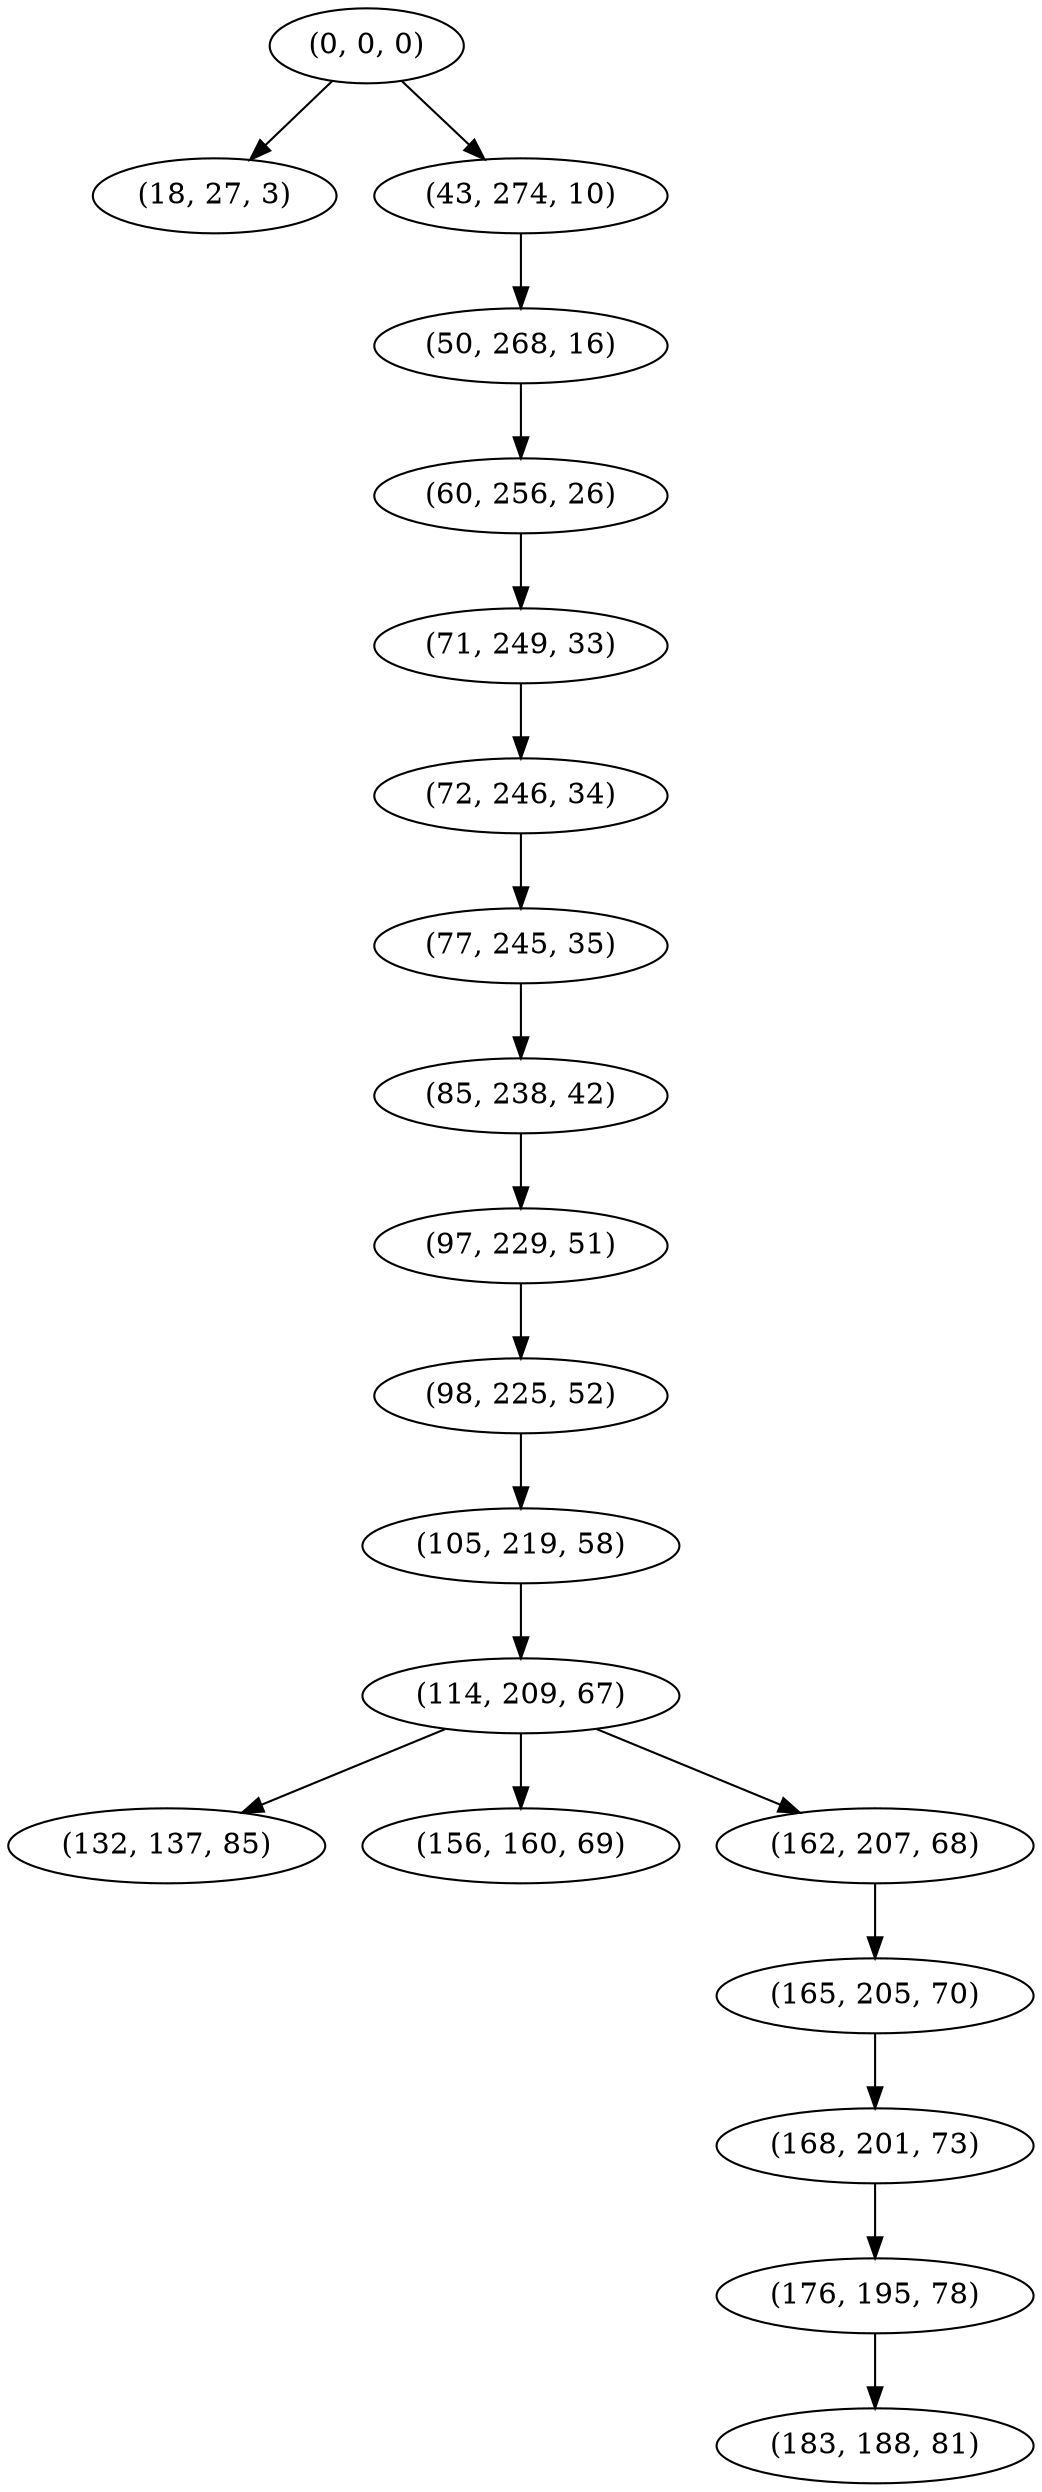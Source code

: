 digraph tree {
    "(0, 0, 0)";
    "(18, 27, 3)";
    "(43, 274, 10)";
    "(50, 268, 16)";
    "(60, 256, 26)";
    "(71, 249, 33)";
    "(72, 246, 34)";
    "(77, 245, 35)";
    "(85, 238, 42)";
    "(97, 229, 51)";
    "(98, 225, 52)";
    "(105, 219, 58)";
    "(114, 209, 67)";
    "(132, 137, 85)";
    "(156, 160, 69)";
    "(162, 207, 68)";
    "(165, 205, 70)";
    "(168, 201, 73)";
    "(176, 195, 78)";
    "(183, 188, 81)";
    "(0, 0, 0)" -> "(18, 27, 3)";
    "(0, 0, 0)" -> "(43, 274, 10)";
    "(43, 274, 10)" -> "(50, 268, 16)";
    "(50, 268, 16)" -> "(60, 256, 26)";
    "(60, 256, 26)" -> "(71, 249, 33)";
    "(71, 249, 33)" -> "(72, 246, 34)";
    "(72, 246, 34)" -> "(77, 245, 35)";
    "(77, 245, 35)" -> "(85, 238, 42)";
    "(85, 238, 42)" -> "(97, 229, 51)";
    "(97, 229, 51)" -> "(98, 225, 52)";
    "(98, 225, 52)" -> "(105, 219, 58)";
    "(105, 219, 58)" -> "(114, 209, 67)";
    "(114, 209, 67)" -> "(132, 137, 85)";
    "(114, 209, 67)" -> "(156, 160, 69)";
    "(114, 209, 67)" -> "(162, 207, 68)";
    "(162, 207, 68)" -> "(165, 205, 70)";
    "(165, 205, 70)" -> "(168, 201, 73)";
    "(168, 201, 73)" -> "(176, 195, 78)";
    "(176, 195, 78)" -> "(183, 188, 81)";
}
